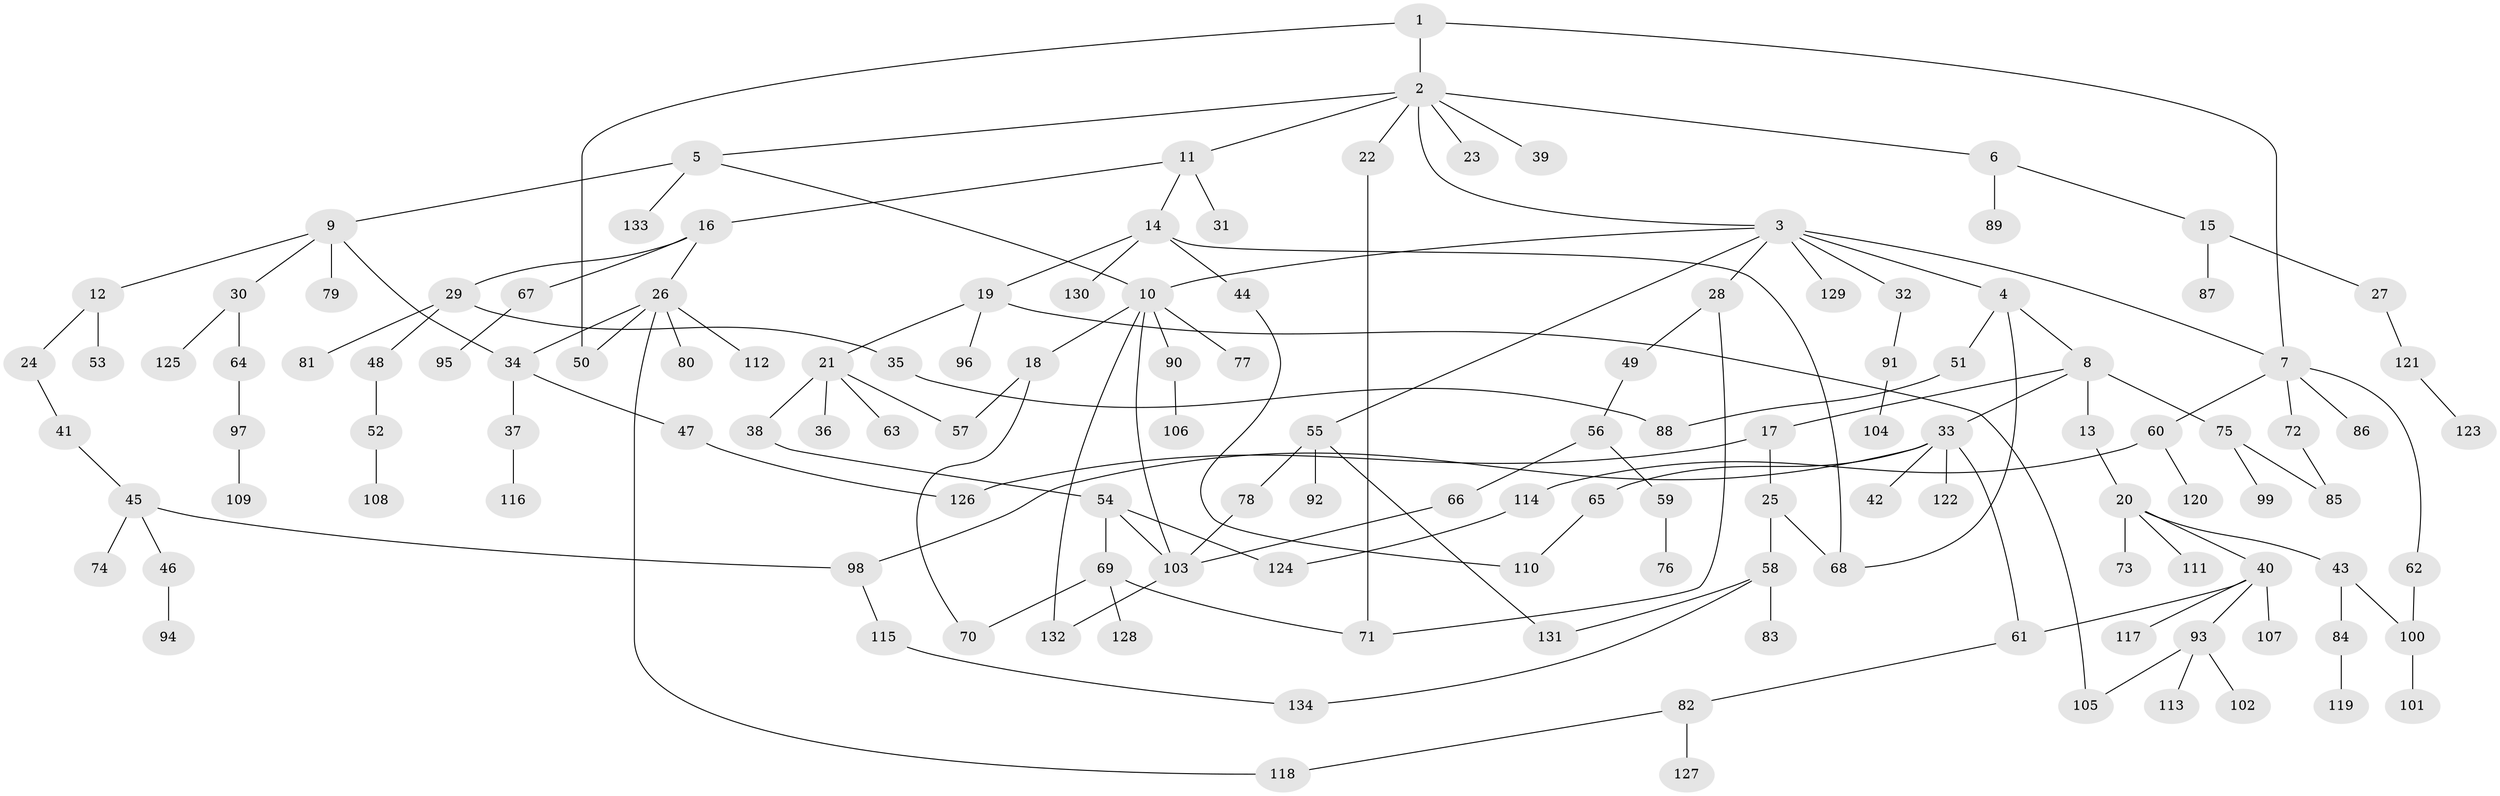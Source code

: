 // coarse degree distribution, {3: 0.2127659574468085, 7: 0.02127659574468085, 4: 0.09574468085106383, 2: 0.425531914893617, 5: 0.05319148936170213, 6: 0.010638297872340425, 1: 0.18085106382978725}
// Generated by graph-tools (version 1.1) at 2025/49/03/04/25 22:49:11]
// undirected, 134 vertices, 159 edges
graph export_dot {
  node [color=gray90,style=filled];
  1;
  2;
  3;
  4;
  5;
  6;
  7;
  8;
  9;
  10;
  11;
  12;
  13;
  14;
  15;
  16;
  17;
  18;
  19;
  20;
  21;
  22;
  23;
  24;
  25;
  26;
  27;
  28;
  29;
  30;
  31;
  32;
  33;
  34;
  35;
  36;
  37;
  38;
  39;
  40;
  41;
  42;
  43;
  44;
  45;
  46;
  47;
  48;
  49;
  50;
  51;
  52;
  53;
  54;
  55;
  56;
  57;
  58;
  59;
  60;
  61;
  62;
  63;
  64;
  65;
  66;
  67;
  68;
  69;
  70;
  71;
  72;
  73;
  74;
  75;
  76;
  77;
  78;
  79;
  80;
  81;
  82;
  83;
  84;
  85;
  86;
  87;
  88;
  89;
  90;
  91;
  92;
  93;
  94;
  95;
  96;
  97;
  98;
  99;
  100;
  101;
  102;
  103;
  104;
  105;
  106;
  107;
  108;
  109;
  110;
  111;
  112;
  113;
  114;
  115;
  116;
  117;
  118;
  119;
  120;
  121;
  122;
  123;
  124;
  125;
  126;
  127;
  128;
  129;
  130;
  131;
  132;
  133;
  134;
  1 -- 2;
  1 -- 7;
  1 -- 50;
  2 -- 3;
  2 -- 5;
  2 -- 6;
  2 -- 11;
  2 -- 22;
  2 -- 23;
  2 -- 39;
  3 -- 4;
  3 -- 28;
  3 -- 32;
  3 -- 55;
  3 -- 129;
  3 -- 10;
  3 -- 7;
  4 -- 8;
  4 -- 51;
  4 -- 68;
  5 -- 9;
  5 -- 10;
  5 -- 133;
  6 -- 15;
  6 -- 89;
  7 -- 60;
  7 -- 62;
  7 -- 72;
  7 -- 86;
  8 -- 13;
  8 -- 17;
  8 -- 33;
  8 -- 75;
  9 -- 12;
  9 -- 30;
  9 -- 79;
  9 -- 34;
  10 -- 18;
  10 -- 77;
  10 -- 90;
  10 -- 132;
  10 -- 103;
  11 -- 14;
  11 -- 16;
  11 -- 31;
  12 -- 24;
  12 -- 53;
  13 -- 20;
  14 -- 19;
  14 -- 44;
  14 -- 130;
  14 -- 68;
  15 -- 27;
  15 -- 87;
  16 -- 26;
  16 -- 29;
  16 -- 67;
  17 -- 25;
  17 -- 126;
  18 -- 57;
  18 -- 70;
  19 -- 21;
  19 -- 96;
  19 -- 105;
  20 -- 40;
  20 -- 43;
  20 -- 73;
  20 -- 111;
  21 -- 36;
  21 -- 38;
  21 -- 63;
  21 -- 57;
  22 -- 71;
  24 -- 41;
  25 -- 58;
  25 -- 68;
  26 -- 34;
  26 -- 50;
  26 -- 80;
  26 -- 112;
  26 -- 118;
  27 -- 121;
  28 -- 49;
  28 -- 71;
  29 -- 35;
  29 -- 48;
  29 -- 81;
  30 -- 64;
  30 -- 125;
  32 -- 91;
  33 -- 42;
  33 -- 65;
  33 -- 98;
  33 -- 122;
  33 -- 61;
  34 -- 37;
  34 -- 47;
  35 -- 88;
  37 -- 116;
  38 -- 54;
  40 -- 61;
  40 -- 93;
  40 -- 107;
  40 -- 117;
  41 -- 45;
  43 -- 84;
  43 -- 100;
  44 -- 110;
  45 -- 46;
  45 -- 74;
  45 -- 98;
  46 -- 94;
  47 -- 126;
  48 -- 52;
  49 -- 56;
  51 -- 88;
  52 -- 108;
  54 -- 69;
  54 -- 124;
  54 -- 103;
  55 -- 78;
  55 -- 92;
  55 -- 131;
  56 -- 59;
  56 -- 66;
  58 -- 83;
  58 -- 134;
  58 -- 131;
  59 -- 76;
  60 -- 114;
  60 -- 120;
  61 -- 82;
  62 -- 100;
  64 -- 97;
  65 -- 110;
  66 -- 103;
  67 -- 95;
  69 -- 70;
  69 -- 128;
  69 -- 71;
  72 -- 85;
  75 -- 85;
  75 -- 99;
  78 -- 103;
  82 -- 127;
  82 -- 118;
  84 -- 119;
  90 -- 106;
  91 -- 104;
  93 -- 102;
  93 -- 113;
  93 -- 105;
  97 -- 109;
  98 -- 115;
  100 -- 101;
  103 -- 132;
  114 -- 124;
  115 -- 134;
  121 -- 123;
}
